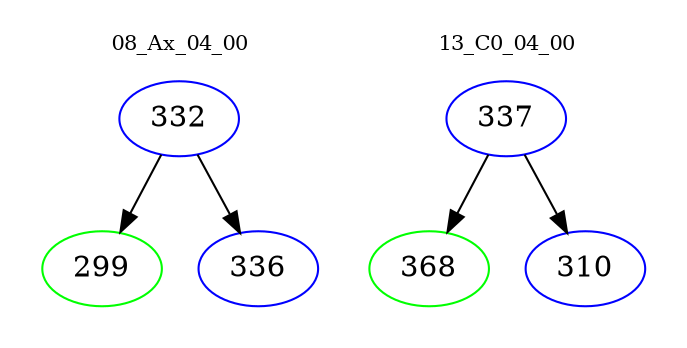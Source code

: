 digraph{
subgraph cluster_0 {
color = white
label = "08_Ax_04_00";
fontsize=10;
T0_332 [label="332", color="blue"]
T0_332 -> T0_299 [color="black"]
T0_299 [label="299", color="green"]
T0_332 -> T0_336 [color="black"]
T0_336 [label="336", color="blue"]
}
subgraph cluster_1 {
color = white
label = "13_C0_04_00";
fontsize=10;
T1_337 [label="337", color="blue"]
T1_337 -> T1_368 [color="black"]
T1_368 [label="368", color="green"]
T1_337 -> T1_310 [color="black"]
T1_310 [label="310", color="blue"]
}
}
